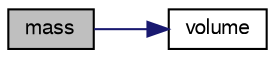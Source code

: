 digraph "mass"
{
  bgcolor="transparent";
  edge [fontname="FreeSans",fontsize="10",labelfontname="FreeSans",labelfontsize="10"];
  node [fontname="FreeSans",fontsize="10",shape=record];
  rankdir="LR";
  Node161 [label="mass",height=0.2,width=0.4,color="black", fillcolor="grey75", style="filled", fontcolor="black"];
  Node161 -> Node162 [color="midnightblue",fontsize="10",style="solid",fontname="FreeSans"];
  Node162 [label="volume",height=0.2,width=0.4,color="black",URL="$a23878.html#a5dbe6db3402feec9b313a7132237ec6e",tooltip="Particle volume. "];
}
